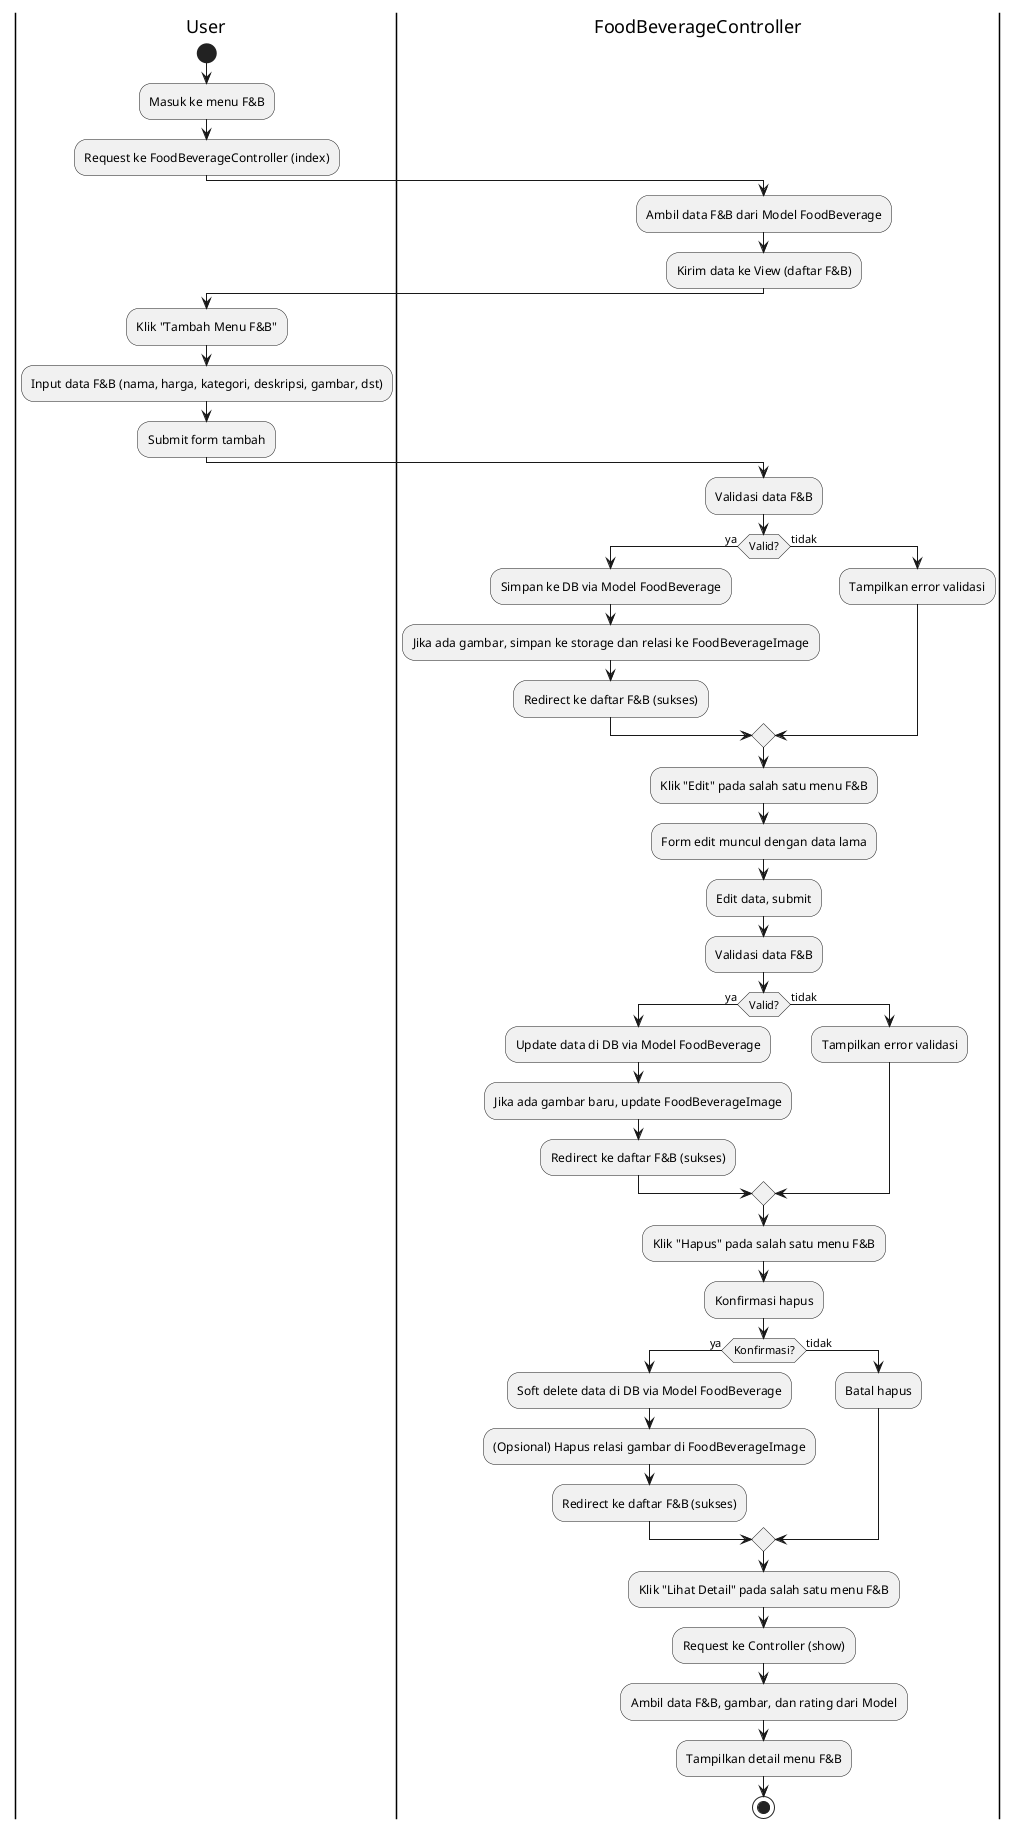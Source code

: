 @startuml Activity Diagram - Menu F&B

|User|
start
:Masuk ke menu F&B;
:Request ke FoodBeverageController (index);

|FoodBeverageController|
:Ambil data F&B dari Model FoodBeverage;
:Kirim data ke View (daftar F&B);

|User|
:Klik "Tambah Menu F&B";
:Input data F&B (nama, harga, kategori, deskripsi, gambar, dst);
:Submit form tambah;

|FoodBeverageController|
:Validasi data F&B;
if (Valid?) then (ya)
    :Simpan ke DB via Model FoodBeverage;
    :Jika ada gambar, simpan ke storage dan relasi ke FoodBeverageImage;
    :Redirect ke daftar F&B (sukses);
else (tidak)
    :Tampilkan error validasi;
endif

:Klik "Edit" pada salah satu menu F&B;
:Form edit muncul dengan data lama;
:Edit data, submit;

:Validasi data F&B;
if (Valid?) then (ya)
    :Update data di DB via Model FoodBeverage;
    :Jika ada gambar baru, update FoodBeverageImage;
    :Redirect ke daftar F&B (sukses);
else (tidak)
    :Tampilkan error validasi;
endif

:Klik "Hapus" pada salah satu menu F&B;
:Konfirmasi hapus;
if (Konfirmasi?) then (ya)
    :Soft delete data di DB via Model FoodBeverage;
    :(Opsional) Hapus relasi gambar di FoodBeverageImage;
    :Redirect ke daftar F&B (sukses);
else (tidak)
    :Batal hapus;
endif

:Klik "Lihat Detail" pada salah satu menu F&B;
:Request ke Controller (show);
:Ambil data F&B, gambar, dan rating dari Model;
:Tampilkan detail menu F&B;

stop

@enduml